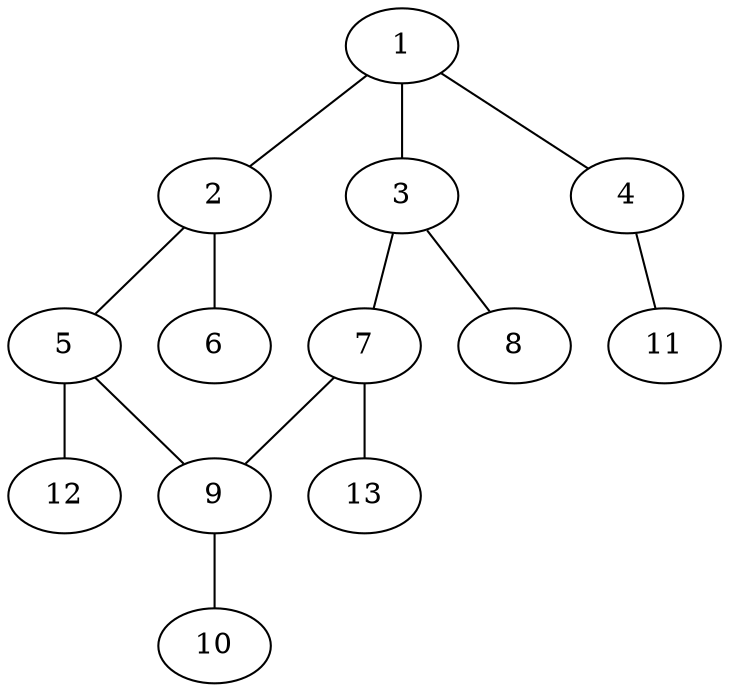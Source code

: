 graph molecule_3721 {
	1	 [chem=C];
	2	 [chem=C];
	1 -- 2	 [valence=2];
	3	 [chem=C];
	1 -- 3	 [valence=1];
	4	 [chem=O];
	1 -- 4	 [valence=1];
	5	 [chem=C];
	2 -- 5	 [valence=1];
	6	 [chem=Br];
	2 -- 6	 [valence=1];
	7	 [chem=C];
	3 -- 7	 [valence=2];
	8	 [chem=Br];
	3 -- 8	 [valence=1];
	11	 [chem=H];
	4 -- 11	 [valence=1];
	9	 [chem=C];
	5 -- 9	 [valence=2];
	12	 [chem=H];
	5 -- 12	 [valence=1];
	7 -- 9	 [valence=1];
	13	 [chem=H];
	7 -- 13	 [valence=1];
	10	 [chem=Br];
	9 -- 10	 [valence=1];
}
